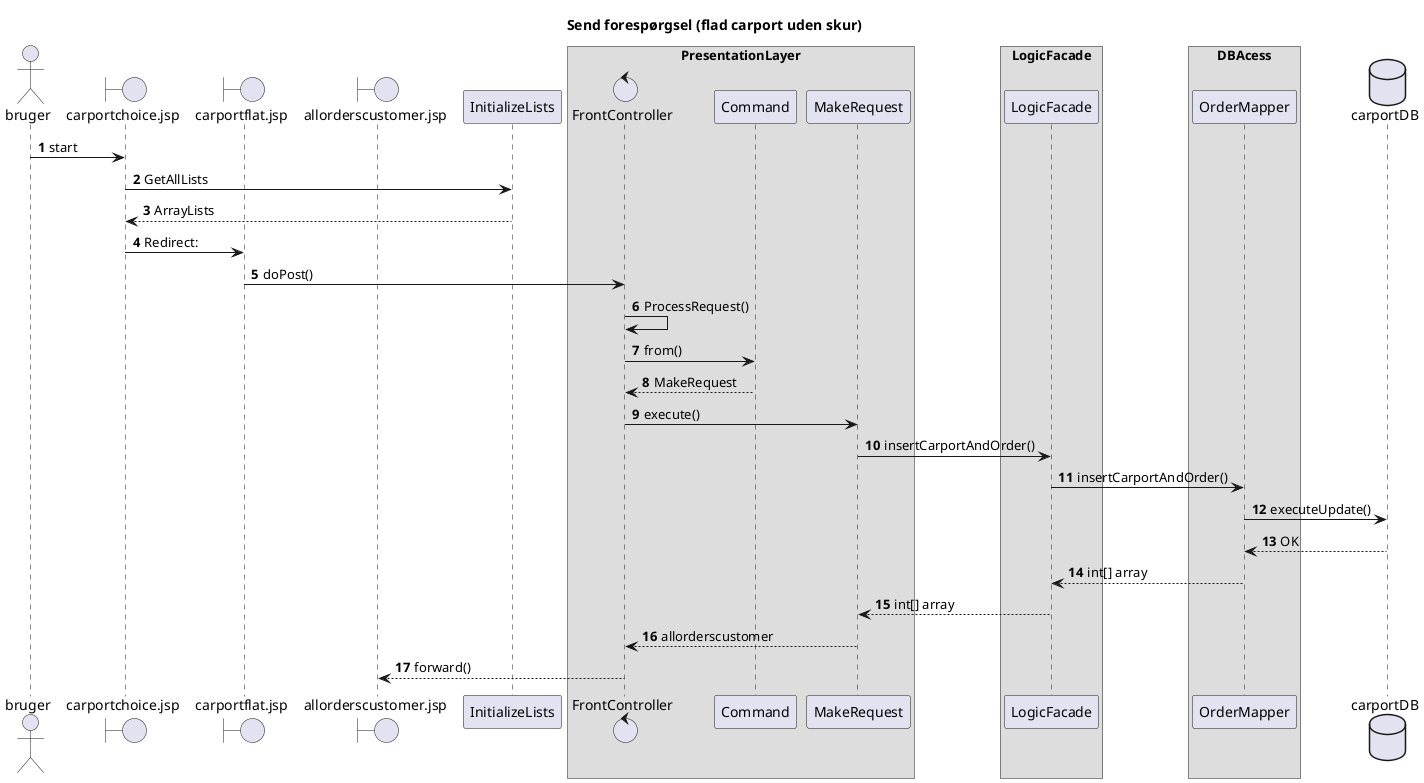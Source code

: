 @startuml

autonumber
Title Send forespørgsel (flad carport uden skur)
actor bruger

boundary carportchoice.jsp
boundary carportflat.jsp
boundary allorderscustomer.jsp

bruger -> carportchoice.jsp: start
carportchoice.jsp -> InitializeLists: GetAllLists
InitializeLists --> carportchoice.jsp: ArrayLists
carportchoice.jsp -> carportflat.jsp: Redirect:

box PresentationLayer
control FrontController
carportflat.jsp -> FrontController: doPost()
FrontController -> FrontController: ProcessRequest()
FrontController -> Command: from()
Command --> FrontController: MakeRequest
FrontController -> MakeRequest: execute()
end box




box LogicFacade
MakeRequest -> LogicFacade: insertCarportAndOrder()

end box




box DBAcess
LogicFacade -> OrderMapper: insertCarportAndOrder()

end box


database carportDB

OrderMapper -> carportDB: executeUpdate()

carportDB --> OrderMapper: OK
OrderMapper --> LogicFacade: int[] array
LogicFacade --> MakeRequest: int[] array
MakeRequest --> FrontController: allorderscustomer
FrontController --> allorderscustomer.jsp: forward()

@endum